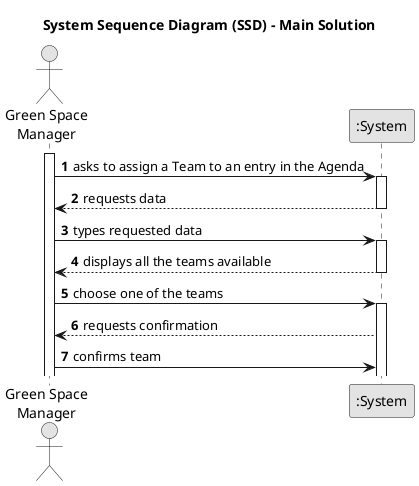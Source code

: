 @startuml
skinparam monochrome true
skinparam packageStyle rectangle
skinparam shadowing false

title System Sequence Diagram (SSD) - Main Solution

autonumber

actor "Green Space\nManager" as Manager
participant ":System" as System

activate Manager

    Manager -> System : asks to assign a Team to an entry in the Agenda
    activate System

        System --> Manager :requests data
    deactivate System
     Manager -> System : types requested data
        activate System

            System --> Manager :displays all the teams available
        deactivate System

         Manager -> System : choose one of the teams
            activate System

                   System --> Manager : requests confirmation
                   Manager -> System : confirms team

@enduml